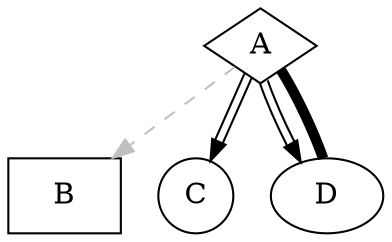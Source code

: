 digraph test1 {

  A [shape=diamond]
  B [shape=box]
  C [shape=circle]

  A -> B [style=dashed, color=grey]
  A -> C [color="black:invis:black"]
  A -> D [color="black:invis:black"]
  A -> D [penwidth=5, arrowhead=none]

}
